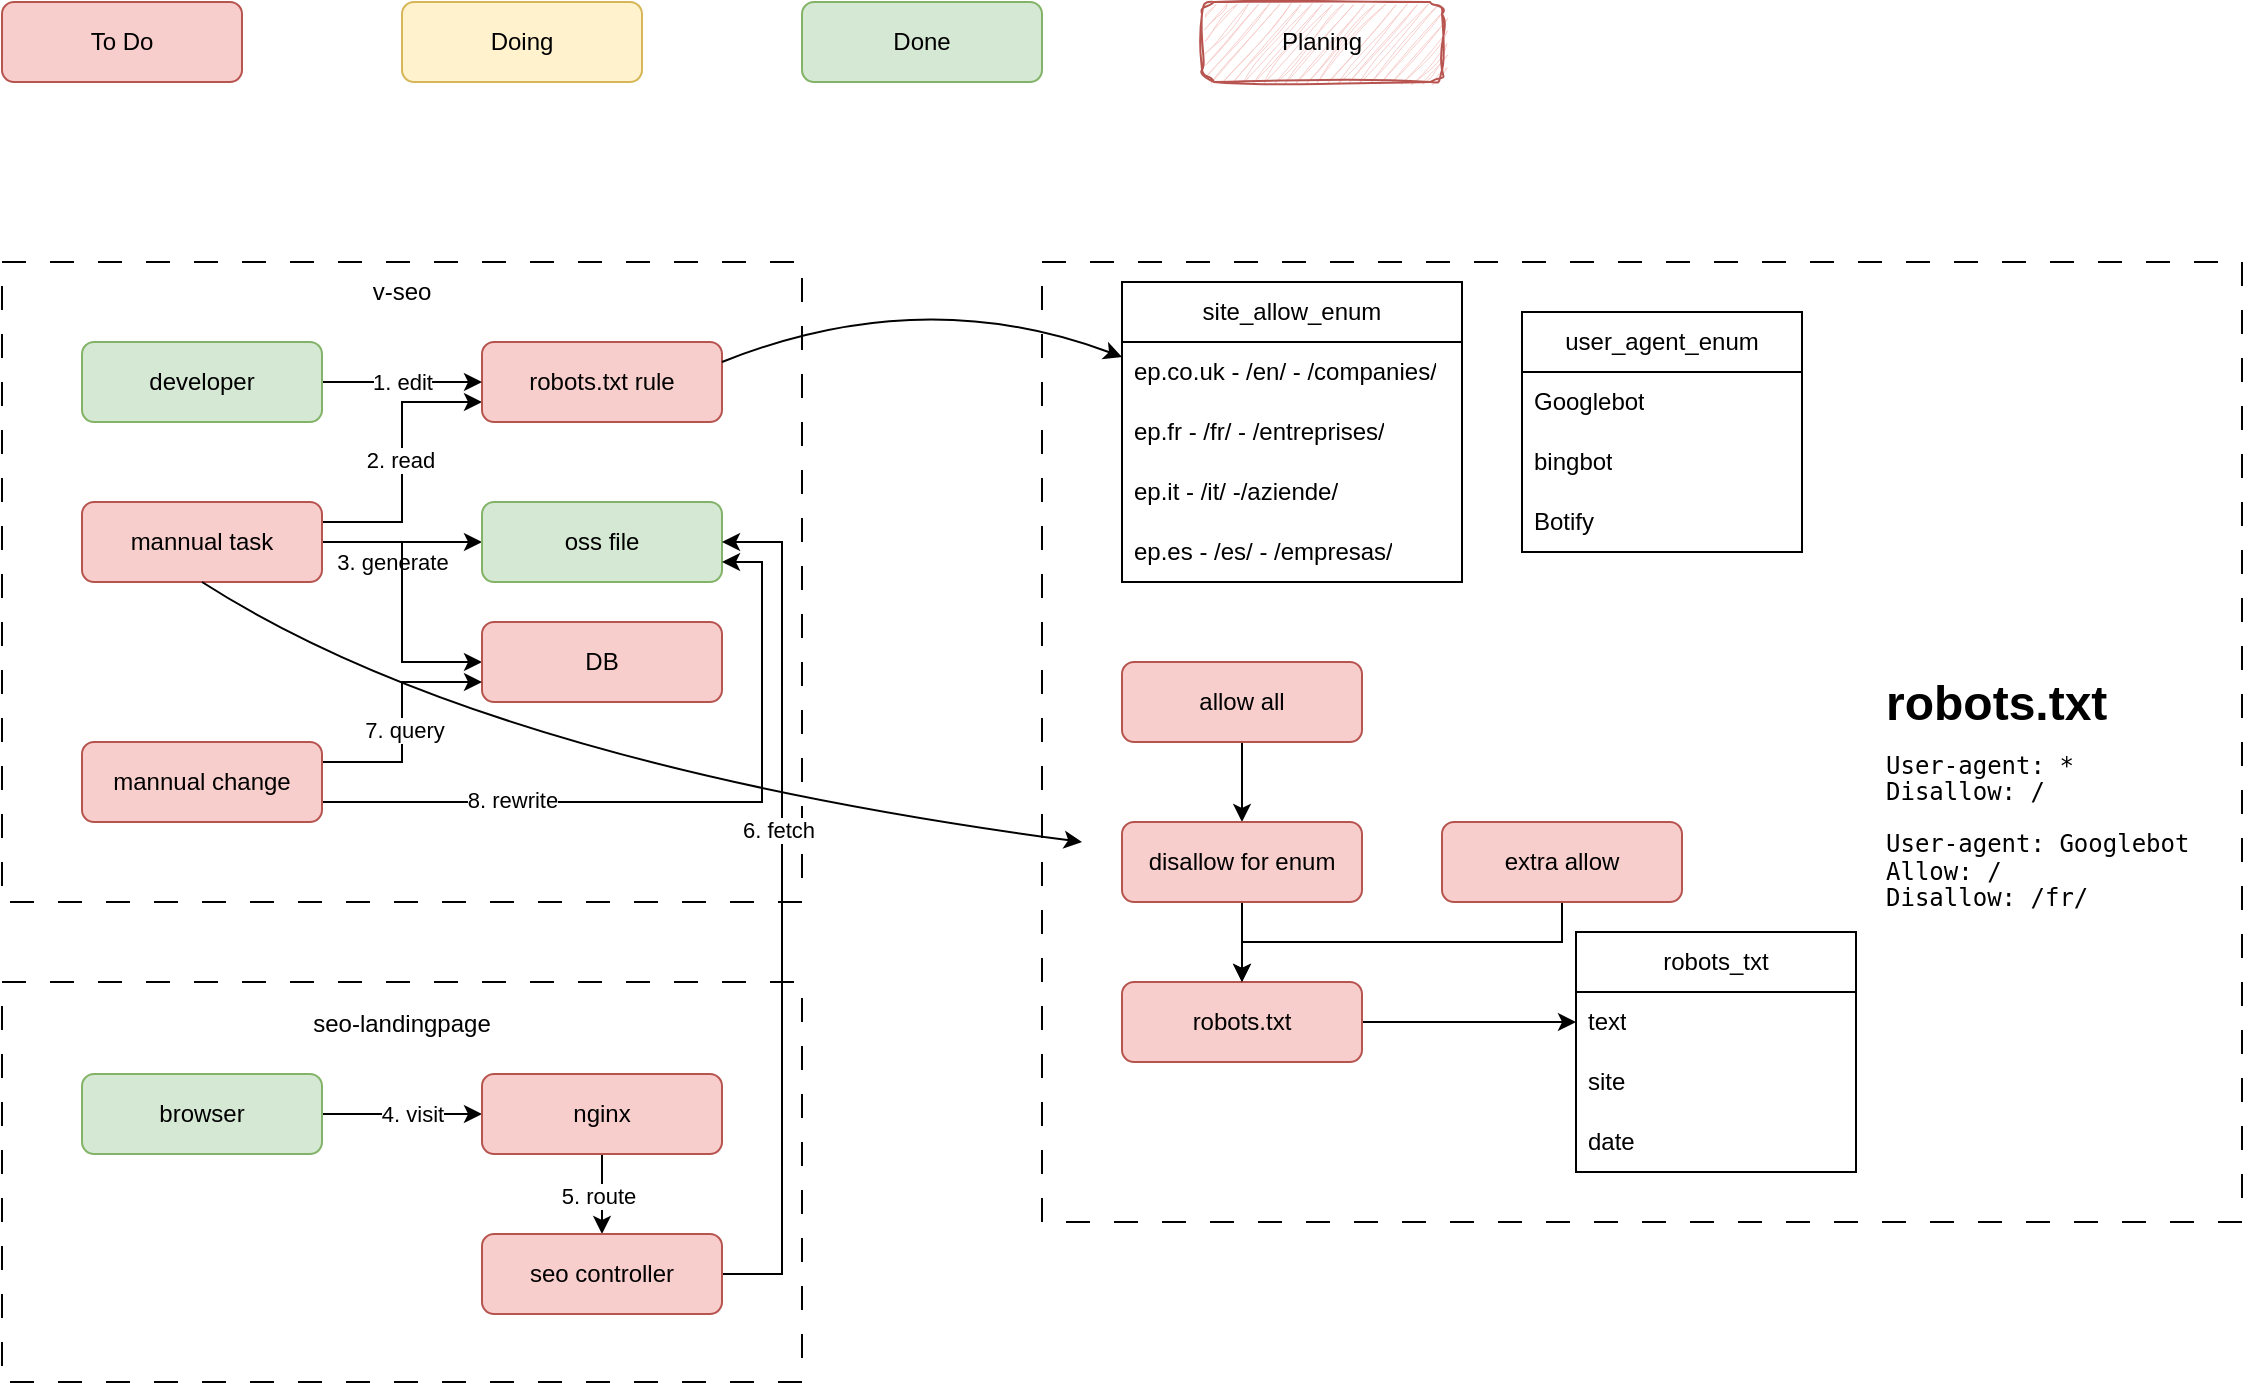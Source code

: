 <mxfile version="25.0.3">
  <diagram name="第 1 页" id="6XTrNinVOmstTceVo0tN">
    <mxGraphModel dx="1417" dy="1819" grid="1" gridSize="10" guides="1" tooltips="1" connect="1" arrows="1" fold="1" page="1" pageScale="1" pageWidth="827" pageHeight="1169" math="0" shadow="0">
      <root>
        <mxCell id="0" />
        <mxCell id="1" parent="0" />
        <mxCell id="VGmLlZrA64LQWpxoeh4O-29" value="" style="rounded=0;whiteSpace=wrap;html=1;fillColor=none;dashed=1;dashPattern=12 12;" parent="1" vertex="1">
          <mxGeometry x="560" y="40" width="600" height="480" as="geometry" />
        </mxCell>
        <mxCell id="VGmLlZrA64LQWpxoeh4O-22" value="" style="rounded=0;whiteSpace=wrap;html=1;fillColor=none;dashed=1;dashPattern=12 12;" parent="1" vertex="1">
          <mxGeometry x="40" y="400" width="400" height="200" as="geometry" />
        </mxCell>
        <mxCell id="VGmLlZrA64LQWpxoeh4O-8" value="" style="rounded=0;whiteSpace=wrap;html=1;fillColor=none;dashed=1;dashPattern=12 12;" parent="1" vertex="1">
          <mxGeometry x="40" y="40" width="400" height="320" as="geometry" />
        </mxCell>
        <mxCell id="VGmLlZrA64LQWpxoeh4O-11" style="edgeStyle=orthogonalEdgeStyle;rounded=0;orthogonalLoop=1;jettySize=auto;html=1;exitX=1;exitY=0.25;exitDx=0;exitDy=0;entryX=0;entryY=0.75;entryDx=0;entryDy=0;" parent="1" source="VGmLlZrA64LQWpxoeh4O-1" target="VGmLlZrA64LQWpxoeh4O-2" edge="1">
          <mxGeometry relative="1" as="geometry" />
        </mxCell>
        <mxCell id="VGmLlZrA64LQWpxoeh4O-12" value="2. read" style="edgeLabel;html=1;align=center;verticalAlign=middle;resizable=0;points=[];" parent="VGmLlZrA64LQWpxoeh4O-11" vertex="1" connectable="0">
          <mxGeometry x="0.014" y="1" relative="1" as="geometry">
            <mxPoint as="offset" />
          </mxGeometry>
        </mxCell>
        <mxCell id="VGmLlZrA64LQWpxoeh4O-13" style="edgeStyle=orthogonalEdgeStyle;rounded=0;orthogonalLoop=1;jettySize=auto;html=1;exitX=1;exitY=0.5;exitDx=0;exitDy=0;entryX=0;entryY=0.5;entryDx=0;entryDy=0;" parent="1" source="VGmLlZrA64LQWpxoeh4O-1" target="VGmLlZrA64LQWpxoeh4O-3" edge="1">
          <mxGeometry relative="1" as="geometry" />
        </mxCell>
        <mxCell id="VGmLlZrA64LQWpxoeh4O-14" value="3. generate" style="edgeLabel;html=1;align=center;verticalAlign=middle;resizable=0;points=[];" parent="VGmLlZrA64LQWpxoeh4O-13" vertex="1" connectable="0">
          <mxGeometry x="-0.125" y="-1" relative="1" as="geometry">
            <mxPoint y="9" as="offset" />
          </mxGeometry>
        </mxCell>
        <mxCell id="Ss6e1_5YGyXJZn5gtDX3-6" style="edgeStyle=orthogonalEdgeStyle;rounded=0;orthogonalLoop=1;jettySize=auto;html=1;exitX=1;exitY=0.5;exitDx=0;exitDy=0;entryX=0;entryY=0.5;entryDx=0;entryDy=0;" parent="1" source="VGmLlZrA64LQWpxoeh4O-1" target="Ss6e1_5YGyXJZn5gtDX3-5" edge="1">
          <mxGeometry relative="1" as="geometry" />
        </mxCell>
        <mxCell id="VGmLlZrA64LQWpxoeh4O-1" value="mannual task" style="rounded=1;whiteSpace=wrap;html=1;fillColor=#f8cecc;strokeColor=#b85450;" parent="1" vertex="1">
          <mxGeometry x="80" y="160" width="120" height="40" as="geometry" />
        </mxCell>
        <mxCell id="VGmLlZrA64LQWpxoeh4O-2" value="robots.txt rule" style="rounded=1;whiteSpace=wrap;html=1;fillColor=#f8cecc;strokeColor=#b85450;" parent="1" vertex="1">
          <mxGeometry x="280" y="80" width="120" height="40" as="geometry" />
        </mxCell>
        <mxCell id="VGmLlZrA64LQWpxoeh4O-3" value="oss file" style="rounded=1;whiteSpace=wrap;html=1;fillColor=#d5e8d4;strokeColor=#82b366;" parent="1" vertex="1">
          <mxGeometry x="280" y="160" width="120" height="40" as="geometry" />
        </mxCell>
        <mxCell id="VGmLlZrA64LQWpxoeh4O-9" style="edgeStyle=orthogonalEdgeStyle;rounded=0;orthogonalLoop=1;jettySize=auto;html=1;exitX=1;exitY=0.5;exitDx=0;exitDy=0;entryX=0;entryY=0.5;entryDx=0;entryDy=0;" parent="1" source="VGmLlZrA64LQWpxoeh4O-4" target="VGmLlZrA64LQWpxoeh4O-2" edge="1">
          <mxGeometry relative="1" as="geometry" />
        </mxCell>
        <mxCell id="VGmLlZrA64LQWpxoeh4O-10" value="1. edit" style="edgeLabel;html=1;align=center;verticalAlign=middle;resizable=0;points=[];" parent="VGmLlZrA64LQWpxoeh4O-9" vertex="1" connectable="0">
          <mxGeometry x="-0.125" y="4" relative="1" as="geometry">
            <mxPoint x="5" y="4" as="offset" />
          </mxGeometry>
        </mxCell>
        <mxCell id="VGmLlZrA64LQWpxoeh4O-4" value="developer" style="rounded=1;whiteSpace=wrap;html=1;fillColor=#d5e8d4;strokeColor=#82b366;" parent="1" vertex="1">
          <mxGeometry x="80" y="80" width="120" height="40" as="geometry" />
        </mxCell>
        <mxCell id="VGmLlZrA64LQWpxoeh4O-15" style="edgeStyle=orthogonalEdgeStyle;rounded=0;orthogonalLoop=1;jettySize=auto;html=1;exitX=1;exitY=0.5;exitDx=0;exitDy=0;entryX=0;entryY=0.5;entryDx=0;entryDy=0;" parent="1" source="VGmLlZrA64LQWpxoeh4O-5" target="VGmLlZrA64LQWpxoeh4O-6" edge="1">
          <mxGeometry relative="1" as="geometry" />
        </mxCell>
        <mxCell id="VGmLlZrA64LQWpxoeh4O-16" value="4. visit" style="edgeLabel;html=1;align=center;verticalAlign=middle;resizable=0;points=[];" parent="VGmLlZrA64LQWpxoeh4O-15" vertex="1" connectable="0">
          <mxGeometry x="0.125" relative="1" as="geometry">
            <mxPoint as="offset" />
          </mxGeometry>
        </mxCell>
        <mxCell id="VGmLlZrA64LQWpxoeh4O-5" value="browser" style="rounded=1;whiteSpace=wrap;html=1;fillColor=#d5e8d4;strokeColor=#82b366;" parent="1" vertex="1">
          <mxGeometry x="80" y="446" width="120" height="40" as="geometry" />
        </mxCell>
        <mxCell id="VGmLlZrA64LQWpxoeh4O-17" style="edgeStyle=orthogonalEdgeStyle;rounded=0;orthogonalLoop=1;jettySize=auto;html=1;exitX=0.5;exitY=1;exitDx=0;exitDy=0;entryX=0.5;entryY=0;entryDx=0;entryDy=0;" parent="1" source="VGmLlZrA64LQWpxoeh4O-6" target="VGmLlZrA64LQWpxoeh4O-7" edge="1">
          <mxGeometry relative="1" as="geometry" />
        </mxCell>
        <mxCell id="VGmLlZrA64LQWpxoeh4O-18" value="5. route" style="edgeLabel;html=1;align=center;verticalAlign=middle;resizable=0;points=[];" parent="VGmLlZrA64LQWpxoeh4O-17" vertex="1" connectable="0">
          <mxGeometry x="0.05" y="-2" relative="1" as="geometry">
            <mxPoint as="offset" />
          </mxGeometry>
        </mxCell>
        <mxCell id="VGmLlZrA64LQWpxoeh4O-6" value="nginx" style="rounded=1;whiteSpace=wrap;html=1;fillColor=#f8cecc;strokeColor=#b85450;" parent="1" vertex="1">
          <mxGeometry x="280" y="446" width="120" height="40" as="geometry" />
        </mxCell>
        <mxCell id="VGmLlZrA64LQWpxoeh4O-20" style="edgeStyle=orthogonalEdgeStyle;rounded=0;orthogonalLoop=1;jettySize=auto;html=1;exitX=1;exitY=0.5;exitDx=0;exitDy=0;entryX=1;entryY=0.5;entryDx=0;entryDy=0;" parent="1" source="VGmLlZrA64LQWpxoeh4O-7" target="VGmLlZrA64LQWpxoeh4O-3" edge="1">
          <mxGeometry relative="1" as="geometry">
            <Array as="points">
              <mxPoint x="430" y="546" />
              <mxPoint x="430" y="180" />
            </Array>
          </mxGeometry>
        </mxCell>
        <mxCell id="VGmLlZrA64LQWpxoeh4O-21" value="6. fetch" style="edgeLabel;html=1;align=center;verticalAlign=middle;resizable=0;points=[];" parent="VGmLlZrA64LQWpxoeh4O-20" vertex="1" connectable="0">
          <mxGeometry x="0.183" y="2" relative="1" as="geometry">
            <mxPoint as="offset" />
          </mxGeometry>
        </mxCell>
        <mxCell id="VGmLlZrA64LQWpxoeh4O-7" value="seo controller" style="rounded=1;whiteSpace=wrap;html=1;fillColor=#f8cecc;strokeColor=#b85450;" parent="1" vertex="1">
          <mxGeometry x="280" y="526" width="120" height="40" as="geometry" />
        </mxCell>
        <mxCell id="VGmLlZrA64LQWpxoeh4O-23" value="v-seo" style="text;html=1;align=center;verticalAlign=middle;whiteSpace=wrap;rounded=0;" parent="1" vertex="1">
          <mxGeometry x="210" y="40" width="60" height="30" as="geometry" />
        </mxCell>
        <mxCell id="VGmLlZrA64LQWpxoeh4O-24" value="seo-landingpage" style="text;html=1;align=center;verticalAlign=middle;whiteSpace=wrap;rounded=0;" parent="1" vertex="1">
          <mxGeometry x="190" y="406" width="100" height="30" as="geometry" />
        </mxCell>
        <mxCell id="VGmLlZrA64LQWpxoeh4O-25" value="Doing" style="rounded=1;whiteSpace=wrap;html=1;fillColor=#fff2cc;strokeColor=#d6b656;" parent="1" vertex="1">
          <mxGeometry x="240" y="-90" width="120" height="40" as="geometry" />
        </mxCell>
        <mxCell id="VGmLlZrA64LQWpxoeh4O-26" value="To Do" style="rounded=1;whiteSpace=wrap;html=1;fillColor=#f8cecc;strokeColor=#b85450;" parent="1" vertex="1">
          <mxGeometry x="40" y="-90" width="120" height="40" as="geometry" />
        </mxCell>
        <mxCell id="VGmLlZrA64LQWpxoeh4O-27" value="Done" style="rounded=1;whiteSpace=wrap;html=1;fillColor=#d5e8d4;strokeColor=#82b366;" parent="1" vertex="1">
          <mxGeometry x="440" y="-90" width="120" height="40" as="geometry" />
        </mxCell>
        <mxCell id="VGmLlZrA64LQWpxoeh4O-28" value="Planing" style="rounded=1;whiteSpace=wrap;html=1;align=center;fillColor=#f8cecc;strokeColor=#b85450;sketch=1;curveFitting=1;jiggle=2;" parent="1" vertex="1">
          <mxGeometry x="640" y="-90" width="120" height="40" as="geometry" />
        </mxCell>
        <mxCell id="VGmLlZrA64LQWpxoeh4O-30" value="" style="curved=1;endArrow=classic;html=1;rounded=0;exitX=0.5;exitY=1;exitDx=0;exitDy=0;" parent="1" source="VGmLlZrA64LQWpxoeh4O-1" edge="1">
          <mxGeometry width="50" height="50" relative="1" as="geometry">
            <mxPoint x="390" y="220" as="sourcePoint" />
            <mxPoint x="580" y="330" as="targetPoint" />
            <Array as="points">
              <mxPoint x="280" y="290" />
            </Array>
          </mxGeometry>
        </mxCell>
        <mxCell id="VGmLlZrA64LQWpxoeh4O-32" value="site_allow_enum" style="swimlane;fontStyle=0;childLayout=stackLayout;horizontal=1;startSize=30;horizontalStack=0;resizeParent=1;resizeParentMax=0;resizeLast=0;collapsible=1;marginBottom=0;whiteSpace=wrap;html=1;" parent="1" vertex="1">
          <mxGeometry x="600" y="50" width="170" height="150" as="geometry" />
        </mxCell>
        <mxCell id="VGmLlZrA64LQWpxoeh4O-34" value="ep.co.uk - /en/ - /companies/" style="text;strokeColor=none;fillColor=none;align=left;verticalAlign=middle;spacingLeft=4;spacingRight=4;overflow=hidden;points=[[0,0.5],[1,0.5]];portConstraint=eastwest;rotatable=0;whiteSpace=wrap;html=1;" parent="VGmLlZrA64LQWpxoeh4O-32" vertex="1">
          <mxGeometry y="30" width="170" height="30" as="geometry" />
        </mxCell>
        <mxCell id="VGmLlZrA64LQWpxoeh4O-33" value="ep.fr - /fr/ - /entreprises/" style="text;strokeColor=none;fillColor=none;align=left;verticalAlign=middle;spacingLeft=4;spacingRight=4;overflow=hidden;points=[[0,0.5],[1,0.5]];portConstraint=eastwest;rotatable=0;whiteSpace=wrap;html=1;" parent="VGmLlZrA64LQWpxoeh4O-32" vertex="1">
          <mxGeometry y="60" width="170" height="30" as="geometry" />
        </mxCell>
        <mxCell id="VGmLlZrA64LQWpxoeh4O-36" value="ep.it - /it/ -/aziende/" style="text;strokeColor=none;fillColor=none;align=left;verticalAlign=middle;spacingLeft=4;spacingRight=4;overflow=hidden;points=[[0,0.5],[1,0.5]];portConstraint=eastwest;rotatable=0;whiteSpace=wrap;html=1;" parent="VGmLlZrA64LQWpxoeh4O-32" vertex="1">
          <mxGeometry y="90" width="170" height="30" as="geometry" />
        </mxCell>
        <mxCell id="VGmLlZrA64LQWpxoeh4O-35" value="ep.es - /es/ - /empresas/" style="text;strokeColor=none;fillColor=none;align=left;verticalAlign=middle;spacingLeft=4;spacingRight=4;overflow=hidden;points=[[0,0.5],[1,0.5]];portConstraint=eastwest;rotatable=0;whiteSpace=wrap;html=1;" parent="VGmLlZrA64LQWpxoeh4O-32" vertex="1">
          <mxGeometry y="120" width="170" height="30" as="geometry" />
        </mxCell>
        <mxCell id="VGmLlZrA64LQWpxoeh4O-61" style="edgeStyle=orthogonalEdgeStyle;rounded=0;orthogonalLoop=1;jettySize=auto;html=1;exitX=0.5;exitY=1;exitDx=0;exitDy=0;entryX=0.5;entryY=0;entryDx=0;entryDy=0;" parent="1" source="VGmLlZrA64LQWpxoeh4O-40" target="VGmLlZrA64LQWpxoeh4O-60" edge="1">
          <mxGeometry relative="1" as="geometry" />
        </mxCell>
        <mxCell id="VGmLlZrA64LQWpxoeh4O-40" value="allow all" style="rounded=1;whiteSpace=wrap;html=1;fillColor=#f8cecc;strokeColor=#b85450;" parent="1" vertex="1">
          <mxGeometry x="600" y="240" width="120" height="40" as="geometry" />
        </mxCell>
        <mxCell id="VGmLlZrA64LQWpxoeh4O-41" value="" style="curved=1;endArrow=classic;html=1;rounded=0;exitX=1;exitY=0.25;exitDx=0;exitDy=0;entryX=0;entryY=0.25;entryDx=0;entryDy=0;" parent="1" source="VGmLlZrA64LQWpxoeh4O-2" target="VGmLlZrA64LQWpxoeh4O-32" edge="1">
          <mxGeometry width="50" height="50" relative="1" as="geometry">
            <mxPoint x="390" y="220" as="sourcePoint" />
            <mxPoint x="440" y="170" as="targetPoint" />
            <Array as="points">
              <mxPoint x="500" y="50" />
            </Array>
          </mxGeometry>
        </mxCell>
        <mxCell id="Ss6e1_5YGyXJZn5gtDX3-7" style="edgeStyle=orthogonalEdgeStyle;rounded=0;orthogonalLoop=1;jettySize=auto;html=1;exitX=1;exitY=0.5;exitDx=0;exitDy=0;entryX=0;entryY=0.5;entryDx=0;entryDy=0;" parent="1" source="VGmLlZrA64LQWpxoeh4O-42" target="Ss6e1_5YGyXJZn5gtDX3-2" edge="1">
          <mxGeometry relative="1" as="geometry" />
        </mxCell>
        <mxCell id="VGmLlZrA64LQWpxoeh4O-42" value="robots.txt" style="rounded=1;whiteSpace=wrap;html=1;fillColor=#f8cecc;strokeColor=#b85450;" parent="1" vertex="1">
          <mxGeometry x="600" y="400" width="120" height="40" as="geometry" />
        </mxCell>
        <mxCell id="VGmLlZrA64LQWpxoeh4O-43" value="user_agent_enum" style="swimlane;fontStyle=0;childLayout=stackLayout;horizontal=1;startSize=30;horizontalStack=0;resizeParent=1;resizeParentMax=0;resizeLast=0;collapsible=1;marginBottom=0;whiteSpace=wrap;html=1;" parent="1" vertex="1">
          <mxGeometry x="800" y="65" width="140" height="120" as="geometry" />
        </mxCell>
        <mxCell id="VGmLlZrA64LQWpxoeh4O-44" value="Googlebot" style="text;strokeColor=none;fillColor=none;align=left;verticalAlign=middle;spacingLeft=4;spacingRight=4;overflow=hidden;points=[[0,0.5],[1,0.5]];portConstraint=eastwest;rotatable=0;whiteSpace=wrap;html=1;" parent="VGmLlZrA64LQWpxoeh4O-43" vertex="1">
          <mxGeometry y="30" width="140" height="30" as="geometry" />
        </mxCell>
        <mxCell id="VGmLlZrA64LQWpxoeh4O-45" value="bingbot" style="text;strokeColor=none;fillColor=none;align=left;verticalAlign=middle;spacingLeft=4;spacingRight=4;overflow=hidden;points=[[0,0.5],[1,0.5]];portConstraint=eastwest;rotatable=0;whiteSpace=wrap;html=1;" parent="VGmLlZrA64LQWpxoeh4O-43" vertex="1">
          <mxGeometry y="60" width="140" height="30" as="geometry" />
        </mxCell>
        <mxCell id="VGmLlZrA64LQWpxoeh4O-46" value="Botify" style="text;strokeColor=none;fillColor=none;align=left;verticalAlign=middle;spacingLeft=4;spacingRight=4;overflow=hidden;points=[[0,0.5],[1,0.5]];portConstraint=eastwest;rotatable=0;whiteSpace=wrap;html=1;" parent="VGmLlZrA64LQWpxoeh4O-43" vertex="1">
          <mxGeometry y="90" width="140" height="30" as="geometry" />
        </mxCell>
        <mxCell id="VGmLlZrA64LQWpxoeh4O-62" style="edgeStyle=orthogonalEdgeStyle;rounded=0;orthogonalLoop=1;jettySize=auto;html=1;exitX=0.5;exitY=1;exitDx=0;exitDy=0;entryX=0.5;entryY=0;entryDx=0;entryDy=0;" parent="1" source="VGmLlZrA64LQWpxoeh4O-60" target="VGmLlZrA64LQWpxoeh4O-42" edge="1">
          <mxGeometry relative="1" as="geometry" />
        </mxCell>
        <mxCell id="VGmLlZrA64LQWpxoeh4O-60" value="disallow for enum" style="rounded=1;whiteSpace=wrap;html=1;fillColor=#f8cecc;strokeColor=#b85450;" parent="1" vertex="1">
          <mxGeometry x="600" y="320" width="120" height="40" as="geometry" />
        </mxCell>
        <mxCell id="pyfWFypuzCa8Q7GXb068-2" style="edgeStyle=orthogonalEdgeStyle;rounded=0;orthogonalLoop=1;jettySize=auto;html=1;exitX=0.5;exitY=1;exitDx=0;exitDy=0;entryX=0.5;entryY=0;entryDx=0;entryDy=0;" parent="1" source="VGmLlZrA64LQWpxoeh4O-63" target="VGmLlZrA64LQWpxoeh4O-42" edge="1">
          <mxGeometry relative="1" as="geometry" />
        </mxCell>
        <mxCell id="VGmLlZrA64LQWpxoeh4O-63" value="extra allow" style="rounded=1;whiteSpace=wrap;html=1;fillColor=#f8cecc;strokeColor=#b85450;" parent="1" vertex="1">
          <mxGeometry x="760" y="320" width="120" height="40" as="geometry" />
        </mxCell>
        <mxCell id="pyfWFypuzCa8Q7GXb068-3" value="&lt;h1 style=&quot;margin-top: 0px;&quot;&gt;robots.txt&lt;/h1&gt;&lt;pre style=&quot;line-height: 10%;&quot;&gt;User-agent: *&lt;/pre&gt;&lt;pre style=&quot;line-height: 10%;&quot;&gt;Disallow: /&lt;/pre&gt;&lt;pre style=&quot;line-height: 10%;&quot;&gt;&lt;br&gt;&lt;/pre&gt;&lt;pre style=&quot;line-height: 10%;&quot;&gt;User-agent: Googlebot&lt;/pre&gt;&lt;pre style=&quot;line-height: 10%;&quot;&gt;&lt;pre&gt;Allow: /&lt;/pre&gt;&lt;pre&gt;Disallow: /fr/&lt;/pre&gt;&lt;/pre&gt;" style="text;html=1;whiteSpace=wrap;overflow=hidden;rounded=0;" parent="1" vertex="1">
          <mxGeometry x="980" y="240" width="180" height="200" as="geometry" />
        </mxCell>
        <mxCell id="Ss6e1_5YGyXJZn5gtDX3-1" value="robots_txt" style="swimlane;fontStyle=0;childLayout=stackLayout;horizontal=1;startSize=30;horizontalStack=0;resizeParent=1;resizeParentMax=0;resizeLast=0;collapsible=1;marginBottom=0;whiteSpace=wrap;html=1;" parent="1" vertex="1">
          <mxGeometry x="827" y="375" width="140" height="120" as="geometry" />
        </mxCell>
        <mxCell id="Ss6e1_5YGyXJZn5gtDX3-2" value="text" style="text;strokeColor=none;fillColor=none;align=left;verticalAlign=middle;spacingLeft=4;spacingRight=4;overflow=hidden;points=[[0,0.5],[1,0.5]];portConstraint=eastwest;rotatable=0;whiteSpace=wrap;html=1;" parent="Ss6e1_5YGyXJZn5gtDX3-1" vertex="1">
          <mxGeometry y="30" width="140" height="30" as="geometry" />
        </mxCell>
        <mxCell id="Ss6e1_5YGyXJZn5gtDX3-3" value="site" style="text;strokeColor=none;fillColor=none;align=left;verticalAlign=middle;spacingLeft=4;spacingRight=4;overflow=hidden;points=[[0,0.5],[1,0.5]];portConstraint=eastwest;rotatable=0;whiteSpace=wrap;html=1;" parent="Ss6e1_5YGyXJZn5gtDX3-1" vertex="1">
          <mxGeometry y="60" width="140" height="30" as="geometry" />
        </mxCell>
        <mxCell id="Ss6e1_5YGyXJZn5gtDX3-4" value="date" style="text;strokeColor=none;fillColor=none;align=left;verticalAlign=middle;spacingLeft=4;spacingRight=4;overflow=hidden;points=[[0,0.5],[1,0.5]];portConstraint=eastwest;rotatable=0;whiteSpace=wrap;html=1;" parent="Ss6e1_5YGyXJZn5gtDX3-1" vertex="1">
          <mxGeometry y="90" width="140" height="30" as="geometry" />
        </mxCell>
        <mxCell id="Ss6e1_5YGyXJZn5gtDX3-5" value="DB" style="rounded=1;whiteSpace=wrap;html=1;fillColor=#f8cecc;strokeColor=#b85450;" parent="1" vertex="1">
          <mxGeometry x="280" y="220" width="120" height="40" as="geometry" />
        </mxCell>
        <mxCell id="XwCVPVERA1moEagUbcAx-3" style="edgeStyle=orthogonalEdgeStyle;rounded=0;orthogonalLoop=1;jettySize=auto;html=1;exitX=1;exitY=0.25;exitDx=0;exitDy=0;entryX=0;entryY=0.75;entryDx=0;entryDy=0;" edge="1" parent="1" source="XwCVPVERA1moEagUbcAx-1" target="Ss6e1_5YGyXJZn5gtDX3-5">
          <mxGeometry relative="1" as="geometry" />
        </mxCell>
        <mxCell id="XwCVPVERA1moEagUbcAx-4" value="7. query" style="edgeLabel;html=1;align=center;verticalAlign=middle;resizable=0;points=[];" vertex="1" connectable="0" parent="XwCVPVERA1moEagUbcAx-3">
          <mxGeometry x="-0.061" y="-1" relative="1" as="geometry">
            <mxPoint as="offset" />
          </mxGeometry>
        </mxCell>
        <mxCell id="XwCVPVERA1moEagUbcAx-5" style="edgeStyle=orthogonalEdgeStyle;rounded=0;orthogonalLoop=1;jettySize=auto;html=1;exitX=1;exitY=0.75;exitDx=0;exitDy=0;entryX=1;entryY=0.75;entryDx=0;entryDy=0;" edge="1" parent="1" source="XwCVPVERA1moEagUbcAx-1" target="VGmLlZrA64LQWpxoeh4O-3">
          <mxGeometry relative="1" as="geometry" />
        </mxCell>
        <mxCell id="XwCVPVERA1moEagUbcAx-6" value="8. rewrite" style="edgeLabel;html=1;align=center;verticalAlign=middle;resizable=0;points=[];" vertex="1" connectable="0" parent="XwCVPVERA1moEagUbcAx-5">
          <mxGeometry x="-0.472" y="1" relative="1" as="geometry">
            <mxPoint as="offset" />
          </mxGeometry>
        </mxCell>
        <mxCell id="XwCVPVERA1moEagUbcAx-1" value="mannual change" style="rounded=1;whiteSpace=wrap;html=1;fillColor=#f8cecc;strokeColor=#b85450;" vertex="1" parent="1">
          <mxGeometry x="80" y="280" width="120" height="40" as="geometry" />
        </mxCell>
      </root>
    </mxGraphModel>
  </diagram>
</mxfile>
